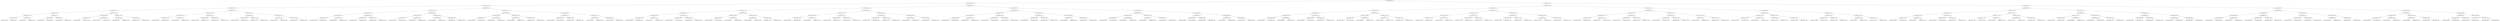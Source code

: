 digraph G{
1490594350 [label="Node{data=[6960, 6960]}"]
1490594350 -> 4746715
4746715 [label="Node{data=[3405, 3405]}"]
4746715 -> 1423813670
1423813670 [label="Node{data=[2021, 2021]}"]
1423813670 -> 199345656
199345656 [label="Node{data=[1305, 1305]}"]
199345656 -> 385193840
385193840 [label="Node{data=[805, 805]}"]
385193840 -> 1435506368
1435506368 [label="Node{data=[797, 797]}"]
1435506368 -> 1813327048
1813327048 [label="Node{data=[793, 793]}"]
1813327048 -> 1776220855
1776220855 [label="Node{data=[791, 791]}"]
1776220855 -> 1403698923
1403698923 [label="Node{data=[713, 713]}"]
1776220855 -> 114922568
114922568 [label="Node{data=[792, 792]}"]
1813327048 -> 1139776311
1139776311 [label="Node{data=[795, 795]}"]
1139776311 -> 1576716991
1576716991 [label="Node{data=[794, 794]}"]
1139776311 -> 1528916493
1528916493 [label="Node{data=[796, 796]}"]
1435506368 -> 286314229
286314229 [label="Node{data=[801, 801]}"]
286314229 -> 781834691
781834691 [label="Node{data=[799, 799]}"]
781834691 -> 624775581
624775581 [label="Node{data=[798, 798]}"]
781834691 -> 1964783157
1964783157 [label="Node{data=[800, 800]}"]
286314229 -> 1659644165
1659644165 [label="Node{data=[803, 803]}"]
1659644165 -> 47952730
47952730 [label="Node{data=[802, 802]}"]
1659644165 -> 1294318373
1294318373 [label="Node{data=[804, 804]}"]
385193840 -> 1503428906
1503428906 [label="Node{data=[1297, 1297]}"]
1503428906 -> 1513828125
1513828125 [label="Node{data=[1293, 1293]}"]
1513828125 -> 94701155
94701155 [label="Node{data=[807, 807]}"]
94701155 -> 1698265441
1698265441 [label="Node{data=[806, 806]}"]
94701155 -> 1477517629
1477517629 [label="Node{data=[1292, 1292]}"]
1513828125 -> 1540468453
1540468453 [label="Node{data=[1295, 1295]}"]
1540468453 -> 1995062754
1995062754 [label="Node{data=[1294, 1294]}"]
1540468453 -> 1479979055
1479979055 [label="Node{data=[1296, 1296]}"]
1503428906 -> 167733981
167733981 [label="Node{data=[1301, 1301]}"]
167733981 -> 1594841985
1594841985 [label="Node{data=[1299, 1299]}"]
1594841985 -> 2016241839
2016241839 [label="Node{data=[1298, 1298]}"]
1594841985 -> 360122445
360122445 [label="Node{data=[1300, 1300]}"]
167733981 -> 1739334076
1739334076 [label="Node{data=[1303, 1303]}"]
1739334076 -> 1121627547
1121627547 [label="Node{data=[1302, 1302]}"]
1739334076 -> 1361169791
1361169791 [label="Node{data=[1304, 1304]}"]
199345656 -> 2092536438
2092536438 [label="Node{data=[1432, 1432]}"]
2092536438 -> 2048847260
2048847260 [label="Node{data=[1351, 1351]}"]
2048847260 -> 1841246513
1841246513 [label="Node{data=[1309, 1309]}"]
1841246513 -> 850023372
850023372 [label="Node{data=[1307, 1307]}"]
850023372 -> 45108685
45108685 [label="Node{data=[1306, 1306]}"]
850023372 -> 265232906
265232906 [label="Node{data=[1308, 1308]}"]
1841246513 -> 468565115
468565115 [label="Node{data=[1311, 1311]}"]
468565115 -> 2067376377
2067376377 [label="Node{data=[1310, 1310]}"]
468565115 -> 2078760054
2078760054 [label="Node{data=[1328, 1328]}"]
2048847260 -> 231669362
231669362 [label="Node{data=[1428, 1428]}"]
231669362 -> 2067170772
2067170772 [label="Node{data=[1399, 1399]}"]
2067170772 -> 1308529707
1308529707 [label="Node{data=[1375, 1375]}"]
2067170772 -> 213607694
213607694 [label="Node{data=[1427, 1427]}"]
231669362 -> 1987848069
1987848069 [label="Node{data=[1430, 1430]}"]
1987848069 -> 967513275
967513275 [label="Node{data=[1429, 1429]}"]
1987848069 -> 13471849
13471849 [label="Node{data=[1431, 1431]}"]
2092536438 -> 1460209259
1460209259 [label="Node{data=[1440, 1440]}"]
1460209259 -> 1088312064
1088312064 [label="Node{data=[1436, 1436]}"]
1088312064 -> 556898668
556898668 [label="Node{data=[1434, 1434]}"]
556898668 -> 1301486587
1301486587 [label="Node{data=[1433, 1433]}"]
556898668 -> 1379300988
1379300988 [label="Node{data=[1435, 1435]}"]
1088312064 -> 1623357801
1623357801 [label="Node{data=[1438, 1438]}"]
1623357801 -> 1293252324
1293252324 [label="Node{data=[1437, 1437]}"]
1623357801 -> 411889790
411889790 [label="Node{data=[1439, 1439]}"]
1460209259 -> 2036920453
2036920453 [label="Node{data=[2017, 2017]}"]
2036920453 -> 169007088
169007088 [label="Node{data=[1442, 1442]}"]
169007088 -> 1817588224
1817588224 [label="Node{data=[1441, 1441]}"]
169007088 -> 329658612
329658612 [label="Node{data=[1968, 1968]}"]
2036920453 -> 770971357
770971357 [label="Node{data=[2019, 2019]}"]
770971357 -> 826665412
826665412 [label="Node{data=[2018, 2018]}"]
770971357 -> 1818106846
1818106846 [label="Node{data=[2020, 2020]}"]
1423813670 -> 1323153201
1323153201 [label="Node{data=[2235, 2235]}"]
1323153201 -> 1125253833
1125253833 [label="Node{data=[2219, 2219]}"]
1125253833 -> 1560795302
1560795302 [label="Node{data=[2029, 2029]}"]
1560795302 -> 1100720179
1100720179 [label="Node{data=[2025, 2025]}"]
1100720179 -> 1650256654
1650256654 [label="Node{data=[2023, 2023]}"]
1650256654 -> 822847942
822847942 [label="Node{data=[2022, 2022]}"]
1650256654 -> 1378518441
1378518441 [label="Node{data=[2024, 2024]}"]
1100720179 -> 1324119535
1324119535 [label="Node{data=[2027, 2027]}"]
1324119535 -> 1265496999
1265496999 [label="Node{data=[2026, 2026]}"]
1324119535 -> 658777749
658777749 [label="Node{data=[2028, 2028]}"]
1560795302 -> 566618137
566618137 [label="Node{data=[2033, 2033]}"]
566618137 -> 204190403
204190403 [label="Node{data=[2031, 2031]}"]
204190403 -> 687835178
687835178 [label="Node{data=[2030, 2030]}"]
204190403 -> 780759854
780759854 [label="Node{data=[2032, 2032]}"]
566618137 -> 545444806
545444806 [label="Node{data=[2217, 2217]}"]
545444806 -> 1903087807
1903087807 [label="Node{data=[2063, 2063]}"]
545444806 -> 621062240
621062240 [label="Node{data=[2218, 2218]}"]
1125253833 -> 1081196525
1081196525 [label="Node{data=[2227, 2227]}"]
1081196525 -> 1994082502
1994082502 [label="Node{data=[2223, 2223]}"]
1994082502 -> 1907856778
1907856778 [label="Node{data=[2221, 2221]}"]
1907856778 -> 1911583860
1911583860 [label="Node{data=[2220, 2220]}"]
1907856778 -> 1018372976
1018372976 [label="Node{data=[2222, 2222]}"]
1994082502 -> 268620120
268620120 [label="Node{data=[2225, 2225]}"]
268620120 -> 1574182167
1574182167 [label="Node{data=[2224, 2224]}"]
268620120 -> 796233997
796233997 [label="Node{data=[2226, 2226]}"]
1081196525 -> 184061744
184061744 [label="Node{data=[2231, 2231]}"]
184061744 -> 217450278
217450278 [label="Node{data=[2229, 2229]}"]
217450278 -> 1899470602
1899470602 [label="Node{data=[2228, 2228]}"]
217450278 -> 1925809624
1925809624 [label="Node{data=[2230, 2230]}"]
184061744 -> 1007031742
1007031742 [label="Node{data=[2233, 2233]}"]
1007031742 -> 7731759
7731759 [label="Node{data=[2232, 2232]}"]
1007031742 -> 1308097252
1308097252 [label="Node{data=[2234, 2234]}"]
1323153201 -> 1940804039
1940804039 [label="Node{data=[2787, 2787]}"]
1940804039 -> 2139685353
2139685353 [label="Node{data=[2550, 2550]}"]
2139685353 -> 1350707381
1350707381 [label="Node{data=[2239, 2239]}"]
1350707381 -> 575719579
575719579 [label="Node{data=[2237, 2237]}"]
575719579 -> 603030911
603030911 [label="Node{data=[2236, 2236]}"]
575719579 -> 339762849
339762849 [label="Node{data=[2238, 2238]}"]
1350707381 -> 1430653724
1430653724 [label="Node{data=[2294, 2294]}"]
1430653724 -> 1911948607
1911948607 [label="Node{data=[2240, 2240]}"]
1430653724 -> 1577303043
1577303043 [label="Node{data=[2352, 2352]}"]
2139685353 -> 1210074164
1210074164 [label="Node{data=[2783, 2783]}"]
1210074164 -> 760985799
760985799 [label="Node{data=[2781, 2781]}"]
760985799 -> 1824890798
1824890798 [label="Node{data=[2746, 2746]}"]
760985799 -> 803591569
803591569 [label="Node{data=[2782, 2782]}"]
1210074164 -> 1705911741
1705911741 [label="Node{data=[2785, 2785]}"]
1705911741 -> 365110351
365110351 [label="Node{data=[2784, 2784]}"]
1705911741 -> 1438380470
1438380470 [label="Node{data=[2786, 2786]}"]
1940804039 -> 1416884173
1416884173 [label="Node{data=[2836, 2836]}"]
1416884173 -> 1080343347
1080343347 [label="Node{data=[2791, 2791]}"]
1080343347 -> 1284050476
1284050476 [label="Node{data=[2789, 2789]}"]
1284050476 -> 1177907274
1177907274 [label="Node{data=[2788, 2788]}"]
1284050476 -> 225698502
225698502 [label="Node{data=[2790, 2790]}"]
1080343347 -> 1756065144
1756065144 [label="Node{data=[2793, 2793]}"]
1756065144 -> 1817699887
1817699887 [label="Node{data=[2792, 2792]}"]
1756065144 -> 26045647
26045647 [label="Node{data=[2794, 2794]}"]
1416884173 -> 335203306
335203306 [label="Node{data=[3147, 3147]}"]
335203306 -> 545895488
545895488 [label="Node{data=[2880, 2880]}"]
545895488 -> 1941719264
1941719264 [label="Node{data=[2854, 2854]}"]
545895488 -> 431864140
431864140 [label="Node{data=[3118, 3118]}"]
335203306 -> 1549636618
1549636618 [label="Node{data=[3399, 3399]}"]
1549636618 -> 823857269
823857269 [label="Node{data=[3386, 3386]}"]
1549636618 -> 544323070
544323070 [label="Node{data=[3404, 3404]}"]
4746715 -> 1416765285
1416765285 [label="Node{data=[5328, 5328]}"]
1416765285 -> 1690250277
1690250277 [label="Node{data=[4005, 4005]}"]
1690250277 -> 223215743
223215743 [label="Node{data=[3421, 3421]}"]
223215743 -> 540908141
540908141 [label="Node{data=[3413, 3413]}"]
540908141 -> 1685073976
1685073976 [label="Node{data=[3409, 3409]}"]
1685073976 -> 2033444503
2033444503 [label="Node{data=[3407, 3407]}"]
2033444503 -> 67324982
67324982 [label="Node{data=[3406, 3406]}"]
2033444503 -> 1218527273
1218527273 [label="Node{data=[3408, 3408]}"]
1685073976 -> 766859509
766859509 [label="Node{data=[3411, 3411]}"]
766859509 -> 1272185994
1272185994 [label="Node{data=[3410, 3410]}"]
766859509 -> 1428722490
1428722490 [label="Node{data=[3412, 3412]}"]
540908141 -> 390734270
390734270 [label="Node{data=[3417, 3417]}"]
390734270 -> 280994130
280994130 [label="Node{data=[3415, 3415]}"]
280994130 -> 2074351515
2074351515 [label="Node{data=[3414, 3414]}"]
280994130 -> 1787095702
1787095702 [label="Node{data=[3416, 3416]}"]
390734270 -> 746938793
746938793 [label="Node{data=[3419, 3419]}"]
746938793 -> 1096675418
1096675418 [label="Node{data=[3418, 3418]}"]
746938793 -> 438189861
438189861 [label="Node{data=[3420, 3420]}"]
223215743 -> 1459857066
1459857066 [label="Node{data=[3997, 3997]}"]
1459857066 -> 1342967242
1342967242 [label="Node{data=[3755, 3755]}"]
1342967242 -> 2130569393
2130569393 [label="Node{data=[3423, 3423]}"]
2130569393 -> 359728988
359728988 [label="Node{data=[3422, 3422]}"]
2130569393 -> 1594742190
1594742190 [label="Node{data=[3435, 3435]}"]
1342967242 -> 1876947416
1876947416 [label="Node{data=[3973, 3973]}"]
1876947416 -> 2121671922
2121671922 [label="Node{data=[3756, 3756]}"]
1876947416 -> 1663076231
1663076231 [label="Node{data=[3996, 3996]}"]
1459857066 -> 1378979560
1378979560 [label="Node{data=[4001, 4001]}"]
1378979560 -> 1123087431
1123087431 [label="Node{data=[3999, 3999]}"]
1123087431 -> 225319263
225319263 [label="Node{data=[3998, 3998]}"]
1123087431 -> 1779805130
1779805130 [label="Node{data=[4000, 4000]}"]
1378979560 -> 873283246
873283246 [label="Node{data=[4003, 4003]}"]
873283246 -> 1905964708
1905964708 [label="Node{data=[4002, 4002]}"]
873283246 -> 214170921
214170921 [label="Node{data=[4004, 4004]}"]
1690250277 -> 1271880832
1271880832 [label="Node{data=[5312, 5312]}"]
1271880832 -> 384496409
384496409 [label="Node{data=[4014, 4014]}"]
384496409 -> 845236470
845236470 [label="Node{data=[4009, 4009]}"]
845236470 -> 567853350
567853350 [label="Node{data=[4007, 4007]}"]
567853350 -> 272806593
272806593 [label="Node{data=[4006, 4006]}"]
567853350 -> 1366419947
1366419947 [label="Node{data=[4008, 4008]}"]
845236470 -> 1777282507
1777282507 [label="Node{data=[4011, 4011]}"]
1777282507 -> 249102369
249102369 [label="Node{data=[4010, 4010]}"]
1777282507 -> 193494913
193494913 [label="Node{data=[4012, 4012]}"]
384496409 -> 1441329578
1441329578 [label="Node{data=[4172, 4172]}"]
1441329578 -> 1165561769
1165561769 [label="Node{data=[4065, 4065]}"]
1165561769 -> 65525551
65525551 [label="Node{data=[4044, 4044]}"]
1165561769 -> 1272698021
1272698021 [label="Node{data=[4119, 4119]}"]
1441329578 -> 1504451029
1504451029 [label="Node{data=[5310, 5310]}"]
1504451029 -> 1411731726
1411731726 [label="Node{data=[5120, 5120]}"]
1504451029 -> 1766242826
1766242826 [label="Node{data=[5311, 5311]}"]
1271880832 -> 2091722107
2091722107 [label="Node{data=[5320, 5320]}"]
2091722107 -> 1173813642
1173813642 [label="Node{data=[5316, 5316]}"]
1173813642 -> 1000701211
1000701211 [label="Node{data=[5314, 5314]}"]
1000701211 -> 1743722127
1743722127 [label="Node{data=[5313, 5313]}"]
1000701211 -> 1920754164
1920754164 [label="Node{data=[5315, 5315]}"]
1173813642 -> 11861144
11861144 [label="Node{data=[5318, 5318]}"]
11861144 -> 275317808
275317808 [label="Node{data=[5317, 5317]}"]
11861144 -> 254620636
254620636 [label="Node{data=[5319, 5319]}"]
2091722107 -> 516915212
516915212 [label="Node{data=[5324, 5324]}"]
516915212 -> 968425329
968425329 [label="Node{data=[5322, 5322]}"]
968425329 -> 1638409458
1638409458 [label="Node{data=[5321, 5321]}"]
968425329 -> 125655240
125655240 [label="Node{data=[5323, 5323]}"]
516915212 -> 1699768267
1699768267 [label="Node{data=[5326, 5326]}"]
1699768267 -> 460152679
460152679 [label="Node{data=[5325, 5325]}"]
1699768267 -> 994207564
994207564 [label="Node{data=[5327, 5327]}"]
1416765285 -> 1452594164
1452594164 [label="Node{data=[6823, 6823]}"]
1452594164 -> 807180498
807180498 [label="Node{data=[6807, 6807]}"]
807180498 -> 1106997201
1106997201 [label="Node{data=[5764, 5764]}"]
1106997201 -> 1764432037
1764432037 [label="Node{data=[5367, 5367]}"]
1764432037 -> 424705287
424705287 [label="Node{data=[5330, 5330]}"]
424705287 -> 1298054391
1298054391 [label="Node{data=[5329, 5329]}"]
424705287 -> 1463932778
1463932778 [label="Node{data=[5334, 5334]}"]
1764432037 -> 1713246999
1713246999 [label="Node{data=[5448, 5448]}"]
1713246999 -> 2092753558
2092753558 [label="Node{data=[5391, 5391]}"]
1713246999 -> 1153257714
1153257714 [label="Node{data=[5620, 5620]}"]
1106997201 -> 496907656
496907656 [label="Node{data=[6765, 6765]}"]
496907656 -> 193862535
193862535 [label="Node{data=[6549, 6549]}"]
193862535 -> 280883250
280883250 [label="Node{data=[6361, 6361]}"]
193862535 -> 1051265047
1051265047 [label="Node{data=[6608, 6608]}"]
496907656 -> 1383548991
1383548991 [label="Node{data=[6805, 6805]}"]
1383548991 -> 702424021
702424021 [label="Node{data=[6769, 6769]}"]
1383548991 -> 1444772540
1444772540 [label="Node{data=[6806, 6806]}"]
807180498 -> 545405400
545405400 [label="Node{data=[6815, 6815]}"]
545405400 -> 1222421319
1222421319 [label="Node{data=[6811, 6811]}"]
1222421319 -> 281344258
281344258 [label="Node{data=[6809, 6809]}"]
281344258 -> 758229308
758229308 [label="Node{data=[6808, 6808]}"]
281344258 -> 483137979
483137979 [label="Node{data=[6810, 6810]}"]
1222421319 -> 828841974
828841974 [label="Node{data=[6813, 6813]}"]
828841974 -> 106753073
106753073 [label="Node{data=[6812, 6812]}"]
828841974 -> 646237583
646237583 [label="Node{data=[6814, 6814]}"]
545405400 -> 1517881637
1517881637 [label="Node{data=[6819, 6819]}"]
1517881637 -> 1399334195
1399334195 [label="Node{data=[6817, 6817]}"]
1399334195 -> 842298891
842298891 [label="Node{data=[6816, 6816]}"]
1399334195 -> 853290359
853290359 [label="Node{data=[6818, 6818]}"]
1517881637 -> 553531944
553531944 [label="Node{data=[6821, 6821]}"]
553531944 -> 850248377
850248377 [label="Node{data=[6820, 6820]}"]
553531944 -> 599289545
599289545 [label="Node{data=[6822, 6822]}"]
1452594164 -> 1893488732
1893488732 [label="Node{data=[6883, 6883]}"]
1893488732 -> 555877141
555877141 [label="Node{data=[6875, 6875]}"]
555877141 -> 2110170498
2110170498 [label="Node{data=[6827, 6827]}"]
2110170498 -> 493376213
493376213 [label="Node{data=[6825, 6825]}"]
493376213 -> 266659740
266659740 [label="Node{data=[6824, 6824]}"]
493376213 -> 1047492574
1047492574 [label="Node{data=[6826, 6826]}"]
2110170498 -> 1984773924
1984773924 [label="Node{data=[6865, 6865]}"]
1984773924 -> 694957506
694957506 [label="Node{data=[6846, 6846]}"]
1984773924 -> 27066228
27066228 [label="Node{data=[6874, 6874]}"]
555877141 -> 1149810974
1149810974 [label="Node{data=[6879, 6879]}"]
1149810974 -> 1529027252
1529027252 [label="Node{data=[6877, 6877]}"]
1529027252 -> 321517111
321517111 [label="Node{data=[6876, 6876]}"]
1529027252 -> 1965612153
1965612153 [label="Node{data=[6878, 6878]}"]
1149810974 -> 1953090443
1953090443 [label="Node{data=[6881, 6881]}"]
1953090443 -> 937203976
937203976 [label="Node{data=[6880, 6880]}"]
1953090443 -> 1805146506
1805146506 [label="Node{data=[6882, 6882]}"]
1893488732 -> 1491110804
1491110804 [label="Node{data=[6938, 6938]}"]
1491110804 -> 1651455632
1651455632 [label="Node{data=[6887, 6887]}"]
1651455632 -> 824768268
824768268 [label="Node{data=[6885, 6885]}"]
824768268 -> 416656554
416656554 [label="Node{data=[6884, 6884]}"]
824768268 -> 1152722959
1152722959 [label="Node{data=[6886, 6886]}"]
1651455632 -> 1601523135
1601523135 [label="Node{data=[6889, 6889]}"]
1601523135 -> 697516490
697516490 [label="Node{data=[6888, 6888]}"]
1601523135 -> 471206062
471206062 [label="Node{data=[6898, 6898]}"]
1491110804 -> 1896787571
1896787571 [label="Node{data=[6956, 6956]}"]
1896787571 -> 81993048
81993048 [label="Node{data=[6954, 6954]}"]
81993048 -> 936218911
936218911 [label="Node{data=[6953, 6953]}"]
81993048 -> 456305712
456305712 [label="Node{data=[6955, 6955]}"]
1896787571 -> 533455891
533455891 [label="Node{data=[6958, 6958]}"]
533455891 -> 64889711
64889711 [label="Node{data=[6957, 6957]}"]
533455891 -> 1480597346
1480597346 [label="Node{data=[6959, 6959]}"]
1490594350 -> 1453157238
1453157238 [label="Node{data=[7255, 7255]}"]
1453157238 -> 381085386
381085386 [label="Node{data=[7188, 7188]}"]
381085386 -> 1677818408
1677818408 [label="Node{data=[7108, 7108]}"]
1677818408 -> 1021493957
1021493957 [label="Node{data=[7060, 7060]}"]
1021493957 -> 18471156
18471156 [label="Node{data=[6968, 6968]}"]
18471156 -> 540602027
540602027 [label="Node{data=[6964, 6964]}"]
540602027 -> 1334251710
1334251710 [label="Node{data=[6962, 6962]}"]
1334251710 -> 1700337505
1700337505 [label="Node{data=[6961, 6961]}"]
1334251710 -> 709406022
709406022 [label="Node{data=[6963, 6963]}"]
540602027 -> 1298289426
1298289426 [label="Node{data=[6966, 6966]}"]
1298289426 -> 983021792
983021792 [label="Node{data=[6965, 6965]}"]
1298289426 -> 391664332
391664332 [label="Node{data=[6967, 6967]}"]
18471156 -> 2014707708
2014707708 [label="Node{data=[6972, 6972]}"]
2014707708 -> 665901359
665901359 [label="Node{data=[6970, 6970]}"]
665901359 -> 552019329
552019329 [label="Node{data=[6969, 6969]}"]
665901359 -> 1971113315
1971113315 [label="Node{data=[6971, 6971]}"]
2014707708 -> 583083567
583083567 [label="Node{data=[7058, 7058]}"]
583083567 -> 60418809
60418809 [label="Node{data=[7046, 7046]}"]
583083567 -> 449518630
449518630 [label="Node{data=[7059, 7059]}"]
1021493957 -> 164617673
164617673 [label="Node{data=[7068, 7068]}"]
164617673 -> 580153985
580153985 [label="Node{data=[7064, 7064]}"]
580153985 -> 1846970888
1846970888 [label="Node{data=[7062, 7062]}"]
1846970888 -> 746492352
746492352 [label="Node{data=[7061, 7061]}"]
1846970888 -> 1529360403
1529360403 [label="Node{data=[7063, 7063]}"]
580153985 -> 1512657293
1512657293 [label="Node{data=[7066, 7066]}"]
1512657293 -> 3524106
3524106 [label="Node{data=[7065, 7065]}"]
1512657293 -> 1486731101
1486731101 [label="Node{data=[7067, 7067]}"]
164617673 -> 1118809333
1118809333 [label="Node{data=[7072, 7072]}"]
1118809333 -> 1385838612
1385838612 [label="Node{data=[7070, 7070]}"]
1385838612 -> 2092020187
2092020187 [label="Node{data=[7069, 7069]}"]
1385838612 -> 1235473999
1235473999 [label="Node{data=[7071, 7071]}"]
1118809333 -> 1985217418
1985217418 [label="Node{data=[7074, 7074]}"]
1985217418 -> 1963843532
1963843532 [label="Node{data=[7073, 7073]}"]
1985217418 -> 71538655
71538655 [label="Node{data=[7081, 7081]}"]
1677818408 -> 1401239734
1401239734 [label="Node{data=[7158, 7158]}"]
1401239734 -> 94054687
94054687 [label="Node{data=[7143, 7143]}"]
94054687 -> 519267807
519267807 [label="Node{data=[7139, 7139]}"]
519267807 -> 110552241
110552241 [label="Node{data=[7137, 7137]}"]
110552241 -> 2091658333
2091658333 [label="Node{data=[7122, 7122]}"]
110552241 -> 547561734
547561734 [label="Node{data=[7138, 7138]}"]
519267807 -> 628847952
628847952 [label="Node{data=[7141, 7141]}"]
628847952 -> 343522850
343522850 [label="Node{data=[7140, 7140]}"]
628847952 -> 162182708
162182708 [label="Node{data=[7142, 7142]}"]
94054687 -> 817368342
817368342 [label="Node{data=[7147, 7147]}"]
817368342 -> 1310146468
1310146468 [label="Node{data=[7145, 7145]}"]
1310146468 -> 390463722
390463722 [label="Node{data=[7144, 7144]}"]
1310146468 -> 1258360608
1258360608 [label="Node{data=[7146, 7146]}"]
817368342 -> 1000434667
1000434667 [label="Node{data=[7149, 7149]}"]
1000434667 -> 1279039780
1279039780 [label="Node{data=[7148, 7148]}"]
1000434667 -> 1801093401
1801093401 [label="Node{data=[7157, 7157]}"]
1401239734 -> 677509981
677509981 [label="Node{data=[7166, 7166]}"]
677509981 -> 414135177
414135177 [label="Node{data=[7162, 7162]}"]
414135177 -> 821197825
821197825 [label="Node{data=[7160, 7160]}"]
821197825 -> 253718863
253718863 [label="Node{data=[7159, 7159]}"]
821197825 -> 679729378
679729378 [label="Node{data=[7161, 7161]}"]
414135177 -> 1238471936
1238471936 [label="Node{data=[7164, 7164]}"]
1238471936 -> 1793129039
1793129039 [label="Node{data=[7163, 7163]}"]
1238471936 -> 511798101
511798101 [label="Node{data=[7165, 7165]}"]
677509981 -> 687076527
687076527 [label="Node{data=[7184, 7184]}"]
687076527 -> 1833897252
1833897252 [label="Node{data=[7168, 7168]}"]
1833897252 -> 1093696
1093696 [label="Node{data=[7167, 7167]}"]
1833897252 -> 358525140
358525140 [label="Node{data=[7169, 7169]}"]
687076527 -> 574578780
574578780 [label="Node{data=[7186, 7186]}"]
574578780 -> 923565842
923565842 [label="Node{data=[7185, 7185]}"]
574578780 -> 840649475
840649475 [label="Node{data=[7187, 7187]}"]
381085386 -> 1382243740
1382243740 [label="Node{data=[7223, 7223]}"]
1382243740 -> 185068044
185068044 [label="Node{data=[7204, 7204]}"]
185068044 -> 1596453009
1596453009 [label="Node{data=[7196, 7196]}"]
1596453009 -> 931986213
931986213 [label="Node{data=[7192, 7192]}"]
931986213 -> 2135674869
2135674869 [label="Node{data=[7190, 7190]}"]
2135674869 -> 1260920218
1260920218 [label="Node{data=[7189, 7189]}"]
2135674869 -> 728485654
728485654 [label="Node{data=[7191, 7191]}"]
931986213 -> 2070830221
2070830221 [label="Node{data=[7194, 7194]}"]
2070830221 -> 1518014578
1518014578 [label="Node{data=[7193, 7193]}"]
2070830221 -> 1370751594
1370751594 [label="Node{data=[7195, 7195]}"]
1596453009 -> 609383477
609383477 [label="Node{data=[7200, 7200]}"]
609383477 -> 760335878
760335878 [label="Node{data=[7198, 7198]}"]
760335878 -> 799777630
799777630 [label="Node{data=[7197, 7197]}"]
760335878 -> 1585267603
1585267603 [label="Node{data=[7199, 7199]}"]
609383477 -> 1765373877
1765373877 [label="Node{data=[7202, 7202]}"]
1765373877 -> 1245422954
1245422954 [label="Node{data=[7201, 7201]}"]
1765373877 -> 947408416
947408416 [label="Node{data=[7203, 7203]}"]
185068044 -> 204333927
204333927 [label="Node{data=[7212, 7212]}"]
204333927 -> 772516232
772516232 [label="Node{data=[7208, 7208]}"]
772516232 -> 965495254
965495254 [label="Node{data=[7206, 7206]}"]
965495254 -> 1140791689
1140791689 [label="Node{data=[7205, 7205]}"]
965495254 -> 539683914
539683914 [label="Node{data=[7207, 7207]}"]
772516232 -> 1394492974
1394492974 [label="Node{data=[7210, 7210]}"]
1394492974 -> 134707042
134707042 [label="Node{data=[7209, 7209]}"]
1394492974 -> 856622266
856622266 [label="Node{data=[7211, 7211]}"]
204333927 -> 1144055341
1144055341 [label="Node{data=[7219, 7219]}"]
1144055341 -> 1707009971
1707009971 [label="Node{data=[7214, 7214]}"]
1707009971 -> 1454452737
1454452737 [label="Node{data=[7213, 7213]}"]
1707009971 -> 491836601
491836601 [label="Node{data=[7215, 7215]}"]
1144055341 -> 1578260656
1578260656 [label="Node{data=[7221, 7221]}"]
1578260656 -> 1275310014
1275310014 [label="Node{data=[7220, 7220]}"]
1578260656 -> 325959431
325959431 [label="Node{data=[7222, 7222]}"]
1382243740 -> 134431951
134431951 [label="Node{data=[7239, 7239]}"]
134431951 -> 1142442663
1142442663 [label="Node{data=[7231, 7231]}"]
1142442663 -> 364344261
364344261 [label="Node{data=[7227, 7227]}"]
364344261 -> 1809605619
1809605619 [label="Node{data=[7225, 7225]}"]
1809605619 -> 2045470587
2045470587 [label="Node{data=[7224, 7224]}"]
1809605619 -> 2141210515
2141210515 [label="Node{data=[7226, 7226]}"]
364344261 -> 1361521401
1361521401 [label="Node{data=[7229, 7229]}"]
1361521401 -> 1508645077
1508645077 [label="Node{data=[7228, 7228]}"]
1361521401 -> 2073984044
2073984044 [label="Node{data=[7230, 7230]}"]
1142442663 -> 117383187
117383187 [label="Node{data=[7235, 7235]}"]
117383187 -> 1860678359
1860678359 [label="Node{data=[7233, 7233]}"]
1860678359 -> 1475618158
1475618158 [label="Node{data=[7232, 7232]}"]
1860678359 -> 1602440352
1602440352 [label="Node{data=[7234, 7234]}"]
117383187 -> 545456379
545456379 [label="Node{data=[7237, 7237]}"]
545456379 -> 1939959606
1939959606 [label="Node{data=[7236, 7236]}"]
545456379 -> 92863353
92863353 [label="Node{data=[7238, 7238]}"]
134431951 -> 1076580644
1076580644 [label="Node{data=[7247, 7247]}"]
1076580644 -> 2014774530
2014774530 [label="Node{data=[7243, 7243]}"]
2014774530 -> 3612137
3612137 [label="Node{data=[7241, 7241]}"]
3612137 -> 1109818789
1109818789 [label="Node{data=[7240, 7240]}"]
3612137 -> 1486792372
1486792372 [label="Node{data=[7242, 7242]}"]
2014774530 -> 417433520
417433520 [label="Node{data=[7245, 7245]}"]
417433520 -> 545327376
545327376 [label="Node{data=[7244, 7244]}"]
417433520 -> 1362854896
1362854896 [label="Node{data=[7246, 7246]}"]
1076580644 -> 2084385893
2084385893 [label="Node{data=[7251, 7251]}"]
2084385893 -> 1760944213
1760944213 [label="Node{data=[7249, 7249]}"]
1760944213 -> 1083485650
1083485650 [label="Node{data=[7248, 7248]}"]
1760944213 -> 1304269363
1304269363 [label="Node{data=[7250, 7250]}"]
2084385893 -> 1488325117
1488325117 [label="Node{data=[7253, 7253]}"]
1488325117 -> 528924150
528924150 [label="Node{data=[7252, 7252]}"]
1488325117 -> 2048485865
2048485865 [label="Node{data=[7254, 7254]}"]
1453157238 -> 1528058003
1528058003 [label="Node{data=[9897, 9897]}"]
1528058003 -> 855987181
855987181 [label="Node{data=[7903, 7903]}"]
855987181 -> 432419190
432419190 [label="Node{data=[7473, 7473]}"]
432419190 -> 681661830
681661830 [label="Node{data=[7263, 7263]}"]
681661830 -> 1363679433
1363679433 [label="Node{data=[7259, 7259]}"]
1363679433 -> 1221305142
1221305142 [label="Node{data=[7257, 7257]}"]
1221305142 -> 1613657816
1613657816 [label="Node{data=[7256, 7256]}"]
1221305142 -> 1115755070
1115755070 [label="Node{data=[7258, 7258]}"]
1363679433 -> 1402918135
1402918135 [label="Node{data=[7261, 7261]}"]
1402918135 -> 1188634529
1188634529 [label="Node{data=[7260, 7260]}"]
1402918135 -> 1431447828
1431447828 [label="Node{data=[7262, 7262]}"]
681661830 -> 529056098
529056098 [label="Node{data=[7267, 7267]}"]
529056098 -> 974427912
974427912 [label="Node{data=[7265, 7265]}"]
974427912 -> 876524540
876524540 [label="Node{data=[7264, 7264]}"]
974427912 -> 1885353702
1885353702 [label="Node{data=[7266, 7266]}"]
529056098 -> 700086873
700086873 [label="Node{data=[7432, 7432]}"]
700086873 -> 923276465
923276465 [label="Node{data=[7268, 7268]}"]
700086873 -> 1994977535
1994977535 [label="Node{data=[7440, 7440]}"]
432419190 -> 130957250
130957250 [label="Node{data=[7481, 7481]}"]
130957250 -> 2111628752
2111628752 [label="Node{data=[7477, 7477]}"]
2111628752 -> 176610118
176610118 [label="Node{data=[7475, 7475]}"]
176610118 -> 995667425
995667425 [label="Node{data=[7474, 7474]}"]
176610118 -> 1293858151
1293858151 [label="Node{data=[7476, 7476]}"]
2111628752 -> 1467362161
1467362161 [label="Node{data=[7479, 7479]}"]
1467362161 -> 1805026866
1805026866 [label="Node{data=[7478, 7478]}"]
1467362161 -> 358553860
358553860 [label="Node{data=[7480, 7480]}"]
130957250 -> 760361797
760361797 [label="Node{data=[7485, 7485]}"]
760361797 -> 1259976765
1259976765 [label="Node{data=[7483, 7483]}"]
1259976765 -> 341901434
341901434 [label="Node{data=[7482, 7482]}"]
1259976765 -> 2040249547
2040249547 [label="Node{data=[7484, 7484]}"]
760361797 -> 1173319846
1173319846 [label="Node{data=[7508, 7508]}"]
1173319846 -> 1135734902
1135734902 [label="Node{data=[7496, 7496]}"]
1173319846 -> 1599036074
1599036074 [label="Node{data=[7515, 7515]}"]
855987181 -> 2065090668
2065090668 [label="Node{data=[9834, 9834]}"]
2065090668 -> 1162014184
1162014184 [label="Node{data=[9826, 9826]}"]
1162014184 -> 154965878
154965878 [label="Node{data=[9177, 9177]}"]
154965878 -> 746784497
746784497 [label="Node{data=[8268, 8268]}"]
746784497 -> 1629224613
1629224613 [label="Node{data=[7955, 7955]}"]
746784497 -> 862216899
862216899 [label="Node{data=[8733, 8733]}"]
154965878 -> 1578030334
1578030334 [label="Node{data=[9562, 9562]}"]
1578030334 -> 1787749696
1787749696 [label="Node{data=[9525, 9525]}"]
1578030334 -> 1415499874
1415499874 [label="Node{data=[9704, 9704]}"]
1162014184 -> 1153225296
1153225296 [label="Node{data=[9830, 9830]}"]
1153225296 -> 1815955229
1815955229 [label="Node{data=[9828, 9828]}"]
1815955229 -> 1904483135
1904483135 [label="Node{data=[9827, 9827]}"]
1815955229 -> 1408964781
1408964781 [label="Node{data=[9829, 9829]}"]
1153225296 -> 1912041168
1912041168 [label="Node{data=[9832, 9832]}"]
1912041168 -> 2012531292
2012531292 [label="Node{data=[9831, 9831]}"]
1912041168 -> 645429886
645429886 [label="Node{data=[9833, 9833]}"]
2065090668 -> 768417900
768417900 [label="Node{data=[9842, 9842]}"]
768417900 -> 1736854251
1736854251 [label="Node{data=[9838, 9838]}"]
1736854251 -> 921819757
921819757 [label="Node{data=[9836, 9836]}"]
921819757 -> 1396702535
1396702535 [label="Node{data=[9835, 9835]}"]
921819757 -> 397768972
397768972 [label="Node{data=[9837, 9837]}"]
1736854251 -> 1118943235
1118943235 [label="Node{data=[9840, 9840]}"]
1118943235 -> 2049650826
2049650826 [label="Node{data=[9839, 9839]}"]
1118943235 -> 1448226637
1448226637 [label="Node{data=[9841, 9841]}"]
768417900 -> 1788039570
1788039570 [label="Node{data=[9846, 9846]}"]
1788039570 -> 632130915
632130915 [label="Node{data=[9844, 9844]}"]
632130915 -> 102843964
102843964 [label="Node{data=[9843, 9843]}"]
632130915 -> 1095641586
1095641586 [label="Node{data=[9845, 9845]}"]
1788039570 -> 832700296
832700296 [label="Node{data=[9895, 9895]}"]
832700296 -> 2016328266
2016328266 [label="Node{data=[9894, 9894]}"]
832700296 -> 1949438933
1949438933 [label="Node{data=[9896, 9896]}"]
1528058003 -> 1141093656
1141093656 [label="Node{data=[9929, 9929]}"]
1141093656 -> 2061520815
2061520815 [label="Node{data=[9913, 9913]}"]
2061520815 -> 2006013523
2006013523 [label="Node{data=[9905, 9905]}"]
2006013523 -> 324624335
324624335 [label="Node{data=[9901, 9901]}"]
324624335 -> 1244369865
1244369865 [label="Node{data=[9899, 9899]}"]
1244369865 -> 852373524
852373524 [label="Node{data=[9898, 9898]}"]
1244369865 -> 1334893520
1334893520 [label="Node{data=[9900, 9900]}"]
324624335 -> 376328906
376328906 [label="Node{data=[9903, 9903]}"]
376328906 -> 13450773
13450773 [label="Node{data=[9902, 9902]}"]
376328906 -> 1136713864
1136713864 [label="Node{data=[9904, 9904]}"]
2006013523 -> 172490107
172490107 [label="Node{data=[9909, 9909]}"]
172490107 -> 1859852027
1859852027 [label="Node{data=[9907, 9907]}"]
1859852027 -> 126853283
126853283 [label="Node{data=[9906, 9906]}"]
1859852027 -> 1125110906
1125110906 [label="Node{data=[9908, 9908]}"]
172490107 -> 1981171013
1981171013 [label="Node{data=[9911, 9911]}"]
1981171013 -> 1078782386
1078782386 [label="Node{data=[9910, 9910]}"]
1981171013 -> 977064864
977064864 [label="Node{data=[9912, 9912]}"]
2061520815 -> 120417433
120417433 [label="Node{data=[9921, 9921]}"]
120417433 -> 1138048340
1138048340 [label="Node{data=[9917, 9917]}"]
1138048340 -> 1693670885
1693670885 [label="Node{data=[9915, 9915]}"]
1693670885 -> 940454664
940454664 [label="Node{data=[9914, 9914]}"]
1693670885 -> 1412155700
1412155700 [label="Node{data=[9916, 9916]}"]
1138048340 -> 1048473976
1048473976 [label="Node{data=[9919, 9919]}"]
1048473976 -> 1075580711
1075580711 [label="Node{data=[9918, 9918]}"]
1048473976 -> 155447903
155447903 [label="Node{data=[9920, 9920]}"]
120417433 -> 61601834
61601834 [label="Node{data=[9925, 9925]}"]
61601834 -> 1309912214
1309912214 [label="Node{data=[9923, 9923]}"]
1309912214 -> 1851189060
1851189060 [label="Node{data=[9922, 9922]}"]
1309912214 -> 2022777307
2022777307 [label="Node{data=[9924, 9924]}"]
61601834 -> 606600267
606600267 [label="Node{data=[9927, 9927]}"]
606600267 -> 1996723013
1996723013 [label="Node{data=[9926, 9926]}"]
606600267 -> 775304742
775304742 [label="Node{data=[9928, 9928]}"]
1141093656 -> 1608013250
1608013250 [label="Node{data=[9945, 9945]}"]
1608013250 -> 1141260246
1141260246 [label="Node{data=[9937, 9937]}"]
1141260246 -> 804525480
804525480 [label="Node{data=[9933, 9933]}"]
804525480 -> 820810102
820810102 [label="Node{data=[9931, 9931]}"]
820810102 -> 755479788
755479788 [label="Node{data=[9930, 9930]}"]
820810102 -> 1485489685
1485489685 [label="Node{data=[9932, 9932]}"]
804525480 -> 1465696761
1465696761 [label="Node{data=[9935, 9935]}"]
1465696761 -> 66035013
66035013 [label="Node{data=[9934, 9934]}"]
1465696761 -> 325052672
325052672 [label="Node{data=[9936, 9936]}"]
1141260246 -> 501956368
501956368 [label="Node{data=[9941, 9941]}"]
501956368 -> 747202141
747202141 [label="Node{data=[9939, 9939]}"]
747202141 -> 1408488252
1408488252 [label="Node{data=[9938, 9938]}"]
747202141 -> 1057499051
1057499051 [label="Node{data=[9940, 9940]}"]
501956368 -> 2069863653
2069863653 [label="Node{data=[9943, 9943]}"]
2069863653 -> 478393949
478393949 [label="Node{data=[9942, 9942]}"]
2069863653 -> 1361378498
1361378498 [label="Node{data=[9944, 9944]}"]
1608013250 -> 804240434
804240434 [label="Node{data=[9953, 9953]}"]
804240434 -> 676373918
676373918 [label="Node{data=[9949, 9949]}"]
676373918 -> 702603159
702603159 [label="Node{data=[9947, 9947]}"]
702603159 -> 1599403141
1599403141 [label="Node{data=[9946, 9946]}"]
702603159 -> 227073393
227073393 [label="Node{data=[9948, 9948]}"]
676373918 -> 551150859
551150859 [label="Node{data=[9951, 9951]}"]
551150859 -> 267029216
267029216 [label="Node{data=[9950, 9950]}"]
551150859 -> 2011346756
2011346756 [label="Node{data=[9952, 9952]}"]
804240434 -> 1011519388
1011519388 [label="Node{data=[9955, 9955]}"]
1011519388 -> 1406456995
1406456995 [label="Node{data=[9954, 9954]}"]
1011519388 -> 145947059
145947059 [label="Node{data=[9957, 9957]}"]
145947059 -> 1787311990
1787311990 [label="Node{data=[9956, 9956]}"]
145947059 -> 39216084
39216084 [label="Node{data=[9958, 9958]}"]
}